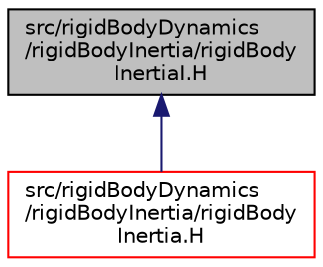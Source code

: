 digraph "src/rigidBodyDynamics/rigidBodyInertia/rigidBodyInertiaI.H"
{
  bgcolor="transparent";
  edge [fontname="Helvetica",fontsize="10",labelfontname="Helvetica",labelfontsize="10"];
  node [fontname="Helvetica",fontsize="10",shape=record];
  Node1 [label="src/rigidBodyDynamics\l/rigidBodyInertia/rigidBody\lInertiaI.H",height=0.2,width=0.4,color="black", fillcolor="grey75", style="filled", fontcolor="black"];
  Node1 -> Node2 [dir="back",color="midnightblue",fontsize="10",style="solid",fontname="Helvetica"];
  Node2 [label="src/rigidBodyDynamics\l/rigidBodyInertia/rigidBody\lInertia.H",height=0.2,width=0.4,color="red",URL="$a09843.html"];
}
